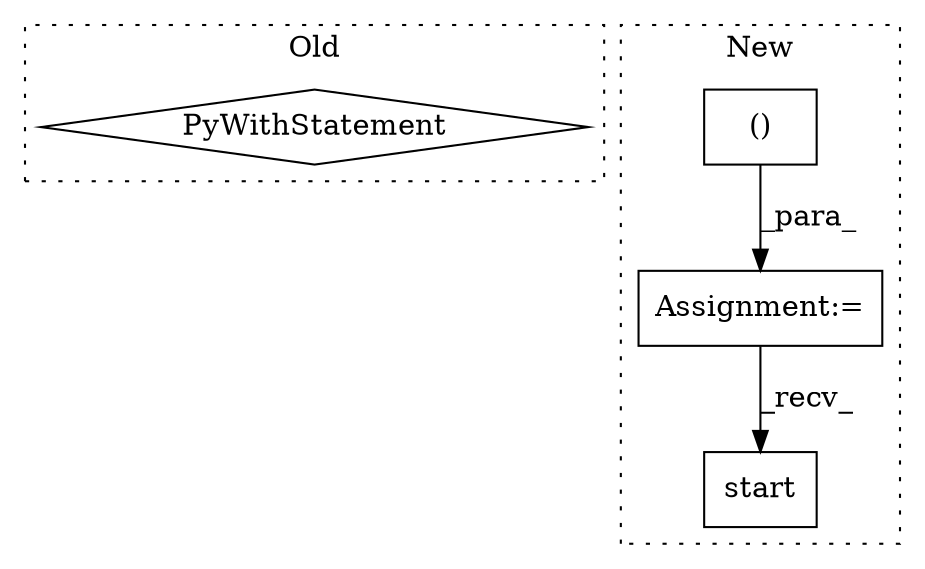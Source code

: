 digraph G {
subgraph cluster0 {
1 [label="PyWithStatement" a="104" s="10737,10798" l="10,2" shape="diamond"];
label = "Old";
style="dotted";
}
subgraph cluster1 {
2 [label="start" a="32" s="11386" l="7" shape="box"];
3 [label="Assignment:=" a="7" s="11303" l="1" shape="box"];
4 [label="()" a="106" s="11327" l="47" shape="box"];
label = "New";
style="dotted";
}
3 -> 2 [label="_recv_"];
4 -> 3 [label="_para_"];
}